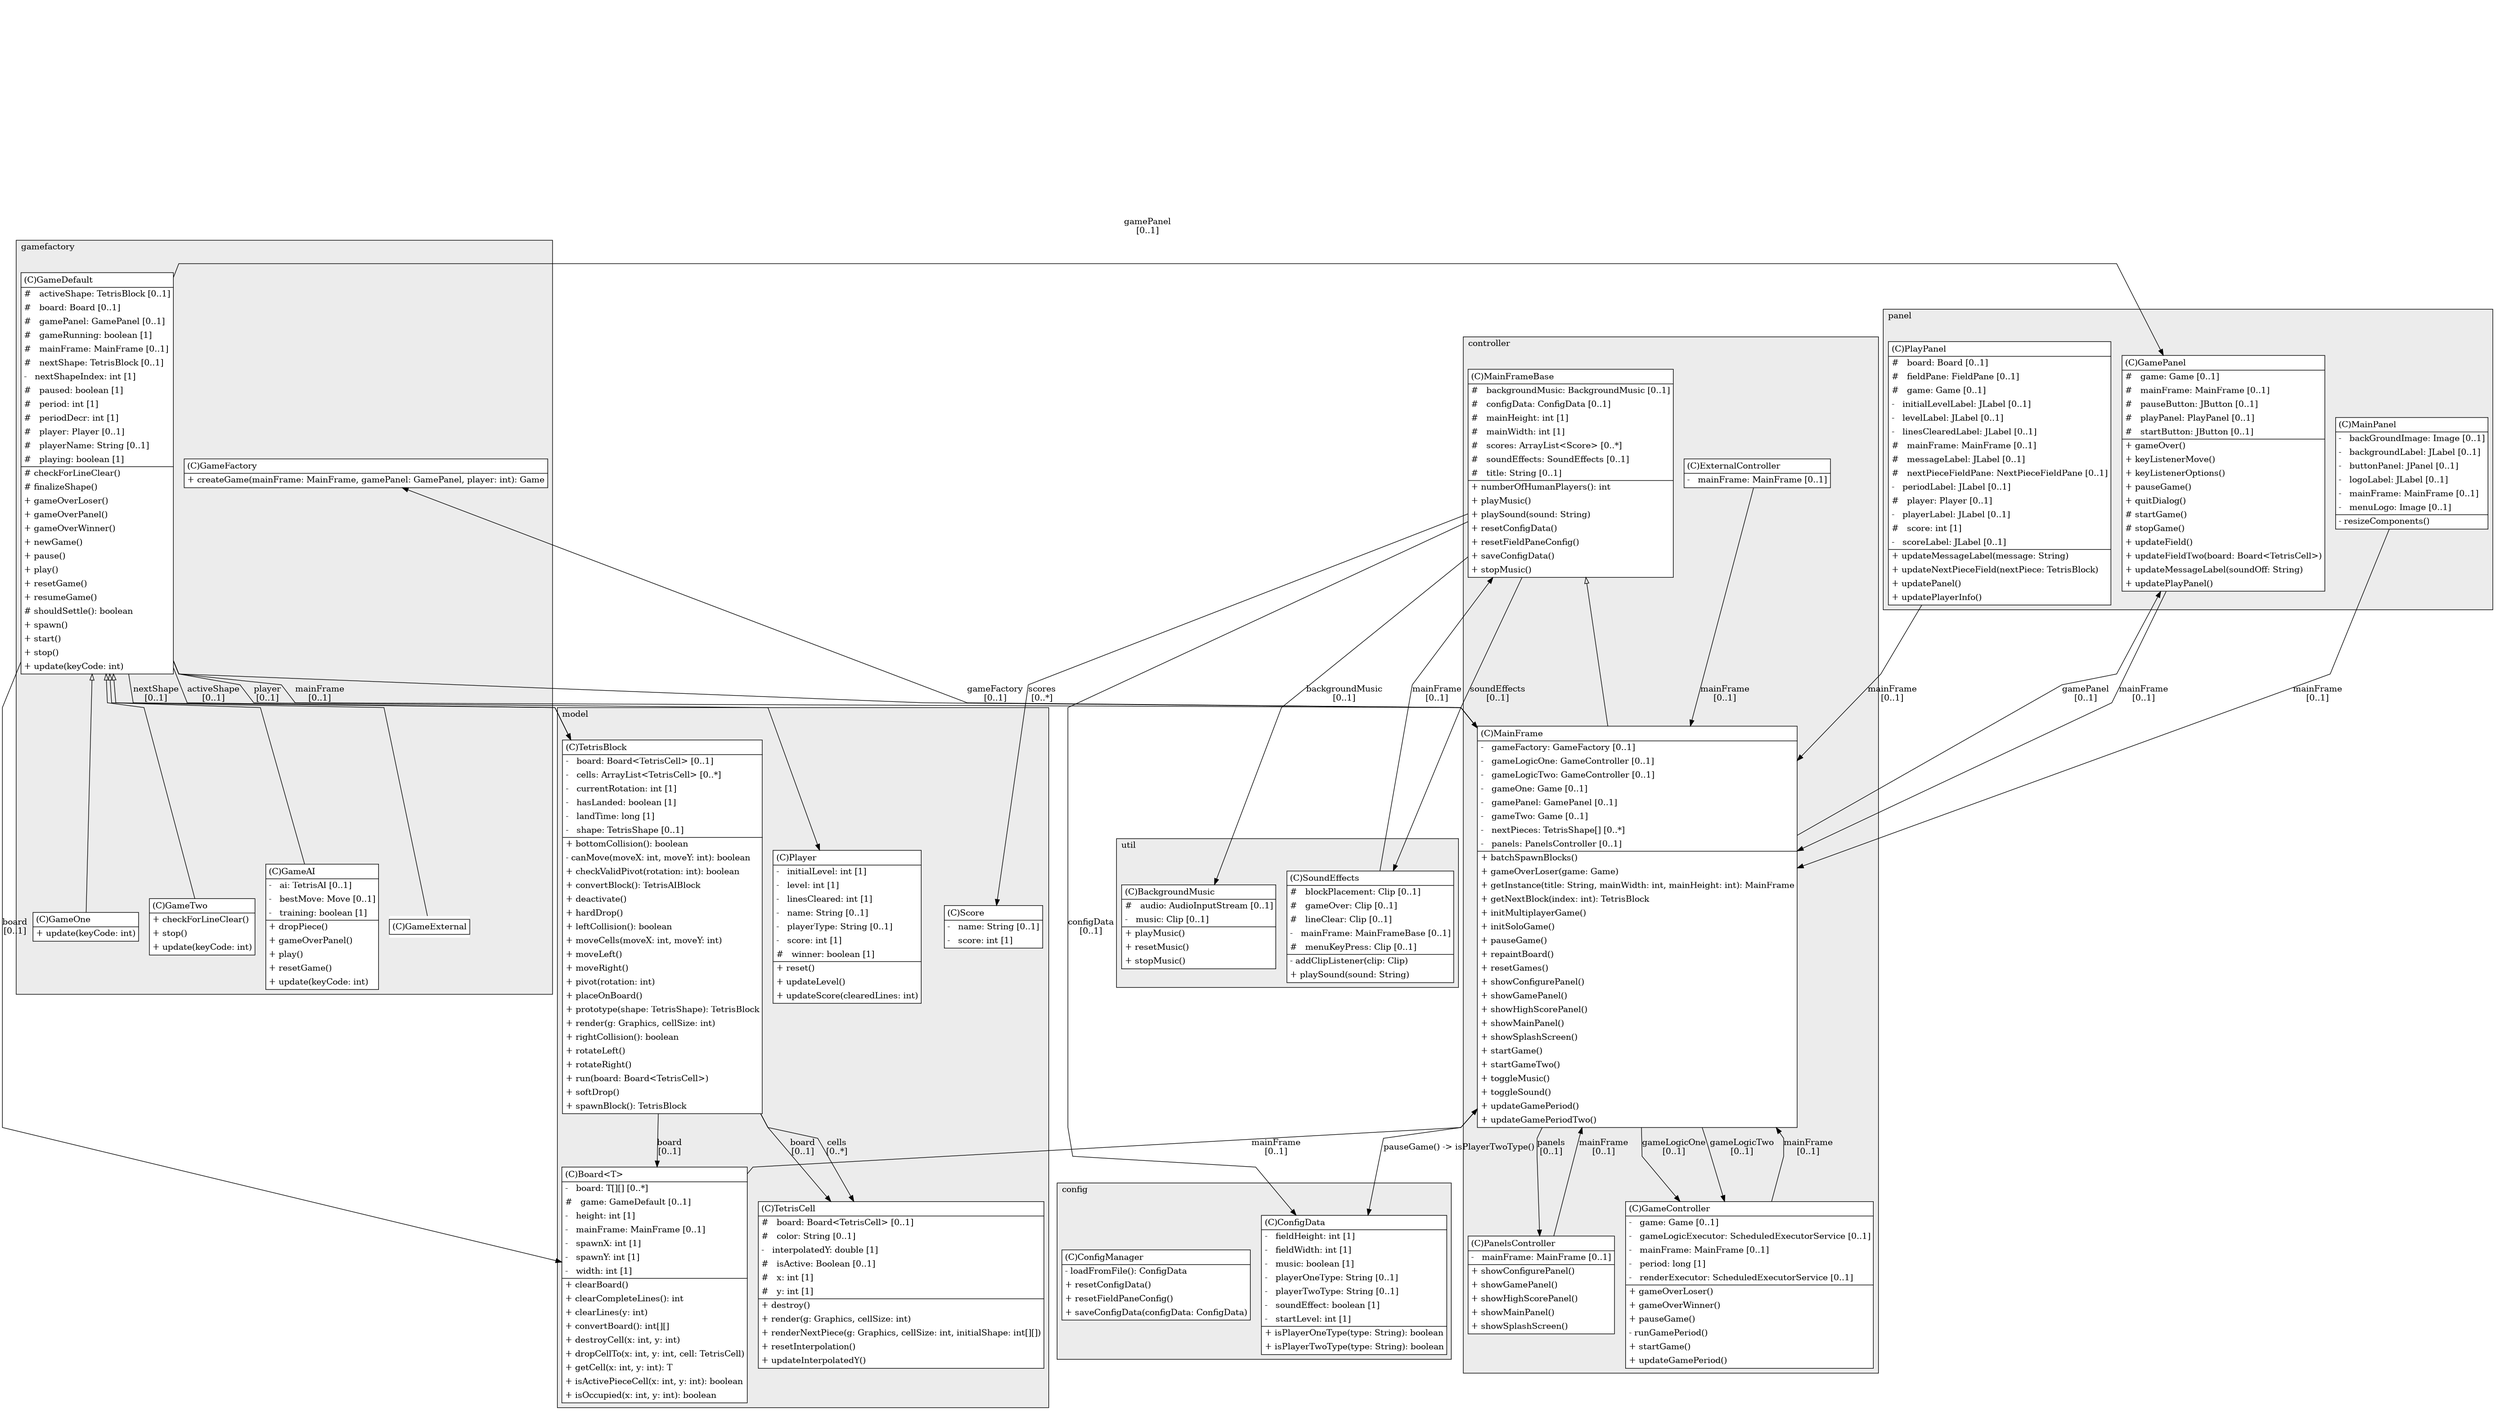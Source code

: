 @startuml

/' diagram meta data start
config=StructureConfiguration;
{
  "projectClassification": {
    "searchMode": "OpenProject", // OpenProject, AllProjects
    "includedProjects": "",
    "pathEndKeywords": "*.impl",
    "isClientPath": "",
    "isClientName": "",
    "isTestPath": "",
    "isTestName": "",
    "isMappingPath": "",
    "isMappingName": "",
    "isDataAccessPath": "",
    "isDataAccessName": "",
    "isDataStructurePath": "",
    "isDataStructureName": "",
    "isInterfaceStructuresPath": "",
    "isInterfaceStructuresName": "",
    "isEntryPointPath": "",
    "isEntryPointName": "",
    "treatFinalFieldsAsMandatory": false
  },
  "graphRestriction": {
    "classPackageExcludeFilter": "",
    "classPackageIncludeFilter": "",
    "classNameExcludeFilter": "",
    "classNameIncludeFilter": "",
    "methodNameExcludeFilter": "",
    "methodNameIncludeFilter": "",
    "removeByInheritance": "", // inheritance/annotation based filtering is done in a second step
    "removeByAnnotation": "",
    "removeByClassPackage": "", // cleanup the graph after inheritance/annotation based filtering is done
    "removeByClassName": "",
    "cutMappings": false,
    "cutEnum": true,
    "cutTests": true,
    "cutClient": true,
    "cutDataAccess": true,
    "cutInterfaceStructures": true,
    "cutDataStructures": true,
    "cutGetterAndSetter": true,
    "cutConstructors": true
  },
  "graphTraversal": {
    "forwardDepth": 3,
    "backwardDepth": 3,
    "classPackageExcludeFilter": "",
    "classPackageIncludeFilter": "",
    "classNameExcludeFilter": "",
    "classNameIncludeFilter": "",
    "methodNameExcludeFilter": "",
    "methodNameIncludeFilter": "",
    "hideMappings": false,
    "hideDataStructures": false,
    "hidePrivateMethods": true,
    "hideInterfaceCalls": true, // indirection: implementation -> interface (is hidden) -> implementation
    "onlyShowApplicationEntryPoints": false, // root node is included
    "useMethodCallsForStructureDiagram": "ForwardOnly" // ForwardOnly, BothDirections, No
  },
  "details": {
    "aggregation": "GroupByClass", // ByClass, GroupByClass, None
    "showClassGenericTypes": true,
    "showMethods": true,
    "showMethodParameterNames": true,
    "showMethodParameterTypes": true,
    "showMethodReturnType": true,
    "showPackageLevels": 2,
    "showDetailedClassStructure": true
  },
  "rootClass": "controller.MainFrame",
  "extensionCallbackMethod": "" // qualified.class.name#methodName - signature: public static String method(String)
}
diagram meta data end '/



digraph g {
    rankdir="TB"
    splines=polyline
    

'nodes 
subgraph cluster_104069929 { 
   	label=model
	labeljust=l
	fillcolor="#ececec"
	style=filled
   
   Board104069929[
	label=<<TABLE BORDER="1" CELLBORDER="0" CELLPADDING="4" CELLSPACING="0">
<TR><TD ALIGN="LEFT" >(C)Board&lt;T&gt;</TD></TR>
<HR/>
<TR><TD ALIGN="LEFT" >-   board: T[][] [0..*]</TD></TR>
<TR><TD ALIGN="LEFT" >#   game: GameDefault [0..1]</TD></TR>
<TR><TD ALIGN="LEFT" >-   height: int [1]</TD></TR>
<TR><TD ALIGN="LEFT" >-   mainFrame: MainFrame [0..1]</TD></TR>
<TR><TD ALIGN="LEFT" >-   spawnX: int [1]</TD></TR>
<TR><TD ALIGN="LEFT" >-   spawnY: int [1]</TD></TR>
<TR><TD ALIGN="LEFT" >-   width: int [1]</TD></TR>
<HR/>
<TR><TD ALIGN="LEFT" >+ clearBoard()</TD></TR>
<TR><TD ALIGN="LEFT" >+ clearCompleteLines(): int</TD></TR>
<TR><TD ALIGN="LEFT" >+ clearLines(y: int)</TD></TR>
<TR><TD ALIGN="LEFT" >+ convertBoard(): int[][]</TD></TR>
<TR><TD ALIGN="LEFT" >+ destroyCell(x: int, y: int)</TD></TR>
<TR><TD ALIGN="LEFT" >+ dropCellTo(x: int, y: int, cell: TetrisCell)</TD></TR>
<TR><TD ALIGN="LEFT" >+ getCell(x: int, y: int): T</TD></TR>
<TR><TD ALIGN="LEFT" >+ isActivePieceCell(x: int, y: int): boolean</TD></TR>
<TR><TD ALIGN="LEFT" >+ isOccupied(x: int, y: int): boolean</TD></TR>
</TABLE>>
	style=filled
	margin=0
	shape=plaintext
	fillcolor="#FFFFFF"
];

Player104069929[
	label=<<TABLE BORDER="1" CELLBORDER="0" CELLPADDING="4" CELLSPACING="0">
<TR><TD ALIGN="LEFT" >(C)Player</TD></TR>
<HR/>
<TR><TD ALIGN="LEFT" >-   initialLevel: int [1]</TD></TR>
<TR><TD ALIGN="LEFT" >-   level: int [1]</TD></TR>
<TR><TD ALIGN="LEFT" >-   linesCleared: int [1]</TD></TR>
<TR><TD ALIGN="LEFT" >-   name: String [0..1]</TD></TR>
<TR><TD ALIGN="LEFT" >-   playerType: String [0..1]</TD></TR>
<TR><TD ALIGN="LEFT" >-   score: int [1]</TD></TR>
<TR><TD ALIGN="LEFT" >#   winner: boolean [1]</TD></TR>
<HR/>
<TR><TD ALIGN="LEFT" >+ reset()</TD></TR>
<TR><TD ALIGN="LEFT" >+ updateLevel()</TD></TR>
<TR><TD ALIGN="LEFT" >+ updateScore(clearedLines: int)</TD></TR>
</TABLE>>
	style=filled
	margin=0
	shape=plaintext
	fillcolor="#FFFFFF"
];

Score104069929[
	label=<<TABLE BORDER="1" CELLBORDER="0" CELLPADDING="4" CELLSPACING="0">
<TR><TD ALIGN="LEFT" >(C)Score</TD></TR>
<HR/>
<TR><TD ALIGN="LEFT" >-   name: String [0..1]</TD></TR>
<TR><TD ALIGN="LEFT" >-   score: int [1]</TD></TR>
</TABLE>>
	style=filled
	margin=0
	shape=plaintext
	fillcolor="#FFFFFF"
];

TetrisBlock104069929[
	label=<<TABLE BORDER="1" CELLBORDER="0" CELLPADDING="4" CELLSPACING="0">
<TR><TD ALIGN="LEFT" >(C)TetrisBlock</TD></TR>
<HR/>
<TR><TD ALIGN="LEFT" >-   board: Board&lt;TetrisCell&gt; [0..1]</TD></TR>
<TR><TD ALIGN="LEFT" >-   cells: ArrayList&lt;TetrisCell&gt; [0..*]</TD></TR>
<TR><TD ALIGN="LEFT" >-   currentRotation: int [1]</TD></TR>
<TR><TD ALIGN="LEFT" >-   hasLanded: boolean [1]</TD></TR>
<TR><TD ALIGN="LEFT" >-   landTime: long [1]</TD></TR>
<TR><TD ALIGN="LEFT" >-   shape: TetrisShape [0..1]</TD></TR>
<HR/>
<TR><TD ALIGN="LEFT" >+ bottomCollision(): boolean</TD></TR>
<TR><TD ALIGN="LEFT" >- canMove(moveX: int, moveY: int): boolean</TD></TR>
<TR><TD ALIGN="LEFT" >+ checkValidPivot(rotation: int): boolean</TD></TR>
<TR><TD ALIGN="LEFT" >+ convertBlock(): TetrisAIBlock</TD></TR>
<TR><TD ALIGN="LEFT" >+ deactivate()</TD></TR>
<TR><TD ALIGN="LEFT" >+ hardDrop()</TD></TR>
<TR><TD ALIGN="LEFT" >+ leftCollision(): boolean</TD></TR>
<TR><TD ALIGN="LEFT" >+ moveCells(moveX: int, moveY: int)</TD></TR>
<TR><TD ALIGN="LEFT" >+ moveLeft()</TD></TR>
<TR><TD ALIGN="LEFT" >+ moveRight()</TD></TR>
<TR><TD ALIGN="LEFT" >+ pivot(rotation: int)</TD></TR>
<TR><TD ALIGN="LEFT" >+ placeOnBoard()</TD></TR>
<TR><TD ALIGN="LEFT" >+ prototype(shape: TetrisShape): TetrisBlock</TD></TR>
<TR><TD ALIGN="LEFT" >+ render(g: Graphics, cellSize: int)</TD></TR>
<TR><TD ALIGN="LEFT" >+ rightCollision(): boolean</TD></TR>
<TR><TD ALIGN="LEFT" >+ rotateLeft()</TD></TR>
<TR><TD ALIGN="LEFT" >+ rotateRight()</TD></TR>
<TR><TD ALIGN="LEFT" >+ run(board: Board&lt;TetrisCell&gt;)</TD></TR>
<TR><TD ALIGN="LEFT" >+ softDrop()</TD></TR>
<TR><TD ALIGN="LEFT" >+ spawnBlock(): TetrisBlock</TD></TR>
</TABLE>>
	style=filled
	margin=0
	shape=plaintext
	fillcolor="#FFFFFF"
];

TetrisCell104069929[
	label=<<TABLE BORDER="1" CELLBORDER="0" CELLPADDING="4" CELLSPACING="0">
<TR><TD ALIGN="LEFT" >(C)TetrisCell</TD></TR>
<HR/>
<TR><TD ALIGN="LEFT" >#   board: Board&lt;TetrisCell&gt; [0..1]</TD></TR>
<TR><TD ALIGN="LEFT" >#   color: String [0..1]</TD></TR>
<TR><TD ALIGN="LEFT" >-   interpolatedY: double [1]</TD></TR>
<TR><TD ALIGN="LEFT" >#   isActive: Boolean [0..1]</TD></TR>
<TR><TD ALIGN="LEFT" >#   x: int [1]</TD></TR>
<TR><TD ALIGN="LEFT" >#   y: int [1]</TD></TR>
<HR/>
<TR><TD ALIGN="LEFT" >+ destroy()</TD></TR>
<TR><TD ALIGN="LEFT" >+ render(g: Graphics, cellSize: int)</TD></TR>
<TR><TD ALIGN="LEFT" >+ renderNextPiece(g: Graphics, cellSize: int, initialShape: int[][])</TD></TR>
<TR><TD ALIGN="LEFT" >+ resetInterpolation()</TD></TR>
<TR><TD ALIGN="LEFT" >+ updateInterpolatedY()</TD></TR>
</TABLE>>
	style=filled
	margin=0
	shape=plaintext
	fillcolor="#FFFFFF"
];
} 

subgraph cluster_106433028 { 
   	label=panel
	labeljust=l
	fillcolor="#ececec"
	style=filled
   
   GamePanel1369366907[
	label=<<TABLE BORDER="1" CELLBORDER="0" CELLPADDING="4" CELLSPACING="0">
<TR><TD ALIGN="LEFT" >(C)GamePanel</TD></TR>
<HR/>
<TR><TD ALIGN="LEFT" >#   game: Game [0..1]</TD></TR>
<TR><TD ALIGN="LEFT" >#   mainFrame: MainFrame [0..1]</TD></TR>
<TR><TD ALIGN="LEFT" >#   pauseButton: JButton [0..1]</TD></TR>
<TR><TD ALIGN="LEFT" >#   playPanel: PlayPanel [0..1]</TD></TR>
<TR><TD ALIGN="LEFT" >#   startButton: JButton [0..1]</TD></TR>
<HR/>
<TR><TD ALIGN="LEFT" >+ gameOver()</TD></TR>
<TR><TD ALIGN="LEFT" >+ keyListenerMove()</TD></TR>
<TR><TD ALIGN="LEFT" >+ keyListenerOptions()</TD></TR>
<TR><TD ALIGN="LEFT" >+ pauseGame()</TD></TR>
<TR><TD ALIGN="LEFT" >+ quitDialog()</TD></TR>
<TR><TD ALIGN="LEFT" ># startGame()</TD></TR>
<TR><TD ALIGN="LEFT" ># stopGame()</TD></TR>
<TR><TD ALIGN="LEFT" >+ updateField()</TD></TR>
<TR><TD ALIGN="LEFT" >+ updateFieldTwo(board: Board&lt;TetrisCell&gt;)</TD></TR>
<TR><TD ALIGN="LEFT" >+ updateMessageLabel(soundOff: String)</TD></TR>
<TR><TD ALIGN="LEFT" >+ updatePlayPanel()</TD></TR>
</TABLE>>
	style=filled
	margin=0
	shape=plaintext
	fillcolor="#FFFFFF"
];

MainPanel1369366907[
	label=<<TABLE BORDER="1" CELLBORDER="0" CELLPADDING="4" CELLSPACING="0">
<TR><TD ALIGN="LEFT" >(C)MainPanel</TD></TR>
<HR/>
<TR><TD ALIGN="LEFT" >-   backGroundImage: Image [0..1]</TD></TR>
<TR><TD ALIGN="LEFT" >-   backgroundLabel: JLabel [0..1]</TD></TR>
<TR><TD ALIGN="LEFT" >-   buttonPanel: JPanel [0..1]</TD></TR>
<TR><TD ALIGN="LEFT" >-   logoLabel: JLabel [0..1]</TD></TR>
<TR><TD ALIGN="LEFT" >-   mainFrame: MainFrame [0..1]</TD></TR>
<TR><TD ALIGN="LEFT" >-   menuLogo: Image [0..1]</TD></TR>
<HR/>
<TR><TD ALIGN="LEFT" >- resizeComponents()</TD></TR>
</TABLE>>
	style=filled
	margin=0
	shape=plaintext
	fillcolor="#FFFFFF"
];

PlayPanel1369366907[
	label=<<TABLE BORDER="1" CELLBORDER="0" CELLPADDING="4" CELLSPACING="0">
<TR><TD ALIGN="LEFT" >(C)PlayPanel</TD></TR>
<HR/>
<TR><TD ALIGN="LEFT" >#   board: Board [0..1]</TD></TR>
<TR><TD ALIGN="LEFT" >#   fieldPane: FieldPane [0..1]</TD></TR>
<TR><TD ALIGN="LEFT" >#   game: Game [0..1]</TD></TR>
<TR><TD ALIGN="LEFT" >-   initialLevelLabel: JLabel [0..1]</TD></TR>
<TR><TD ALIGN="LEFT" >-   levelLabel: JLabel [0..1]</TD></TR>
<TR><TD ALIGN="LEFT" >-   linesClearedLabel: JLabel [0..1]</TD></TR>
<TR><TD ALIGN="LEFT" >#   mainFrame: MainFrame [0..1]</TD></TR>
<TR><TD ALIGN="LEFT" >#   messageLabel: JLabel [0..1]</TD></TR>
<TR><TD ALIGN="LEFT" >#   nextPieceFieldPane: NextPieceFieldPane [0..1]</TD></TR>
<TR><TD ALIGN="LEFT" >-   periodLabel: JLabel [0..1]</TD></TR>
<TR><TD ALIGN="LEFT" >#   player: Player [0..1]</TD></TR>
<TR><TD ALIGN="LEFT" >-   playerLabel: JLabel [0..1]</TD></TR>
<TR><TD ALIGN="LEFT" >#   score: int [1]</TD></TR>
<TR><TD ALIGN="LEFT" >-   scoreLabel: JLabel [0..1]</TD></TR>
<HR/>
<TR><TD ALIGN="LEFT" >+ updateMessageLabel(message: String)</TD></TR>
<TR><TD ALIGN="LEFT" >+ updateNextPieceField(nextPiece: TetrisBlock)</TD></TR>
<TR><TD ALIGN="LEFT" >+ updatePanel()</TD></TR>
<TR><TD ALIGN="LEFT" >+ updatePlayerInfo()</TD></TR>
</TABLE>>
	style=filled
	margin=0
	shape=plaintext
	fillcolor="#FFFFFF"
];
} 

subgraph cluster_1354792126 { 
   	label=config
	labeljust=l
	fillcolor="#ececec"
	style=filled
   
   ConfigData1354792126[
	label=<<TABLE BORDER="1" CELLBORDER="0" CELLPADDING="4" CELLSPACING="0">
<TR><TD ALIGN="LEFT" >(C)ConfigData</TD></TR>
<HR/>
<TR><TD ALIGN="LEFT" >-   fieldHeight: int [1]</TD></TR>
<TR><TD ALIGN="LEFT" >-   fieldWidth: int [1]</TD></TR>
<TR><TD ALIGN="LEFT" >-   music: boolean [1]</TD></TR>
<TR><TD ALIGN="LEFT" >-   playerOneType: String [0..1]</TD></TR>
<TR><TD ALIGN="LEFT" >-   playerTwoType: String [0..1]</TD></TR>
<TR><TD ALIGN="LEFT" >-   soundEffect: boolean [1]</TD></TR>
<TR><TD ALIGN="LEFT" >-   startLevel: int [1]</TD></TR>
<HR/>
<TR><TD ALIGN="LEFT" >+ isPlayerOneType(type: String): boolean</TD></TR>
<TR><TD ALIGN="LEFT" >+ isPlayerTwoType(type: String): boolean</TD></TR>
</TABLE>>
	style=filled
	margin=0
	shape=plaintext
	fillcolor="#FFFFFF"
];

ConfigManager1354792126[
	label=<<TABLE BORDER="1" CELLBORDER="0" CELLPADDING="4" CELLSPACING="0">
<TR><TD ALIGN="LEFT" >(C)ConfigManager</TD></TR>
<HR/>
<TR><TD ALIGN="LEFT" >- loadFromFile(): ConfigData</TD></TR>
<TR><TD ALIGN="LEFT" >+ resetConfigData()</TD></TR>
<TR><TD ALIGN="LEFT" >+ resetFieldPaneConfig()</TD></TR>
<TR><TD ALIGN="LEFT" >+ saveConfigData(configData: ConfigData)</TD></TR>
</TABLE>>
	style=filled
	margin=0
	shape=plaintext
	fillcolor="#FFFFFF"
];
} 

subgraph cluster_1404891352 { 
   	label=gamefactory
	labeljust=l
	fillcolor="#ececec"
	style=filled
   
   GameAI1313329773[
	label=<<TABLE BORDER="1" CELLBORDER="0" CELLPADDING="4" CELLSPACING="0">
<TR><TD ALIGN="LEFT" >(C)GameAI</TD></TR>
<HR/>
<TR><TD ALIGN="LEFT" >-   ai: TetrisAI [0..1]</TD></TR>
<TR><TD ALIGN="LEFT" >-   bestMove: Move [0..1]</TD></TR>
<TR><TD ALIGN="LEFT" >-   training: boolean [1]</TD></TR>
<HR/>
<TR><TD ALIGN="LEFT" >+ dropPiece()</TD></TR>
<TR><TD ALIGN="LEFT" >+ gameOverPanel()</TD></TR>
<TR><TD ALIGN="LEFT" >+ play()</TD></TR>
<TR><TD ALIGN="LEFT" >+ resetGame()</TD></TR>
<TR><TD ALIGN="LEFT" >+ update(keyCode: int)</TD></TR>
</TABLE>>
	style=filled
	margin=0
	shape=plaintext
	fillcolor="#FFFFFF"
];

GameDefault1313329773[
	label=<<TABLE BORDER="1" CELLBORDER="0" CELLPADDING="4" CELLSPACING="0">
<TR><TD ALIGN="LEFT" >(C)GameDefault</TD></TR>
<HR/>
<TR><TD ALIGN="LEFT" >#   activeShape: TetrisBlock [0..1]</TD></TR>
<TR><TD ALIGN="LEFT" >#   board: Board [0..1]</TD></TR>
<TR><TD ALIGN="LEFT" >#   gamePanel: GamePanel [0..1]</TD></TR>
<TR><TD ALIGN="LEFT" >#   gameRunning: boolean [1]</TD></TR>
<TR><TD ALIGN="LEFT" >#   mainFrame: MainFrame [0..1]</TD></TR>
<TR><TD ALIGN="LEFT" >#   nextShape: TetrisBlock [0..1]</TD></TR>
<TR><TD ALIGN="LEFT" >-   nextShapeIndex: int [1]</TD></TR>
<TR><TD ALIGN="LEFT" >#   paused: boolean [1]</TD></TR>
<TR><TD ALIGN="LEFT" >#   period: int [1]</TD></TR>
<TR><TD ALIGN="LEFT" >#   periodDecr: int [1]</TD></TR>
<TR><TD ALIGN="LEFT" >#   player: Player [0..1]</TD></TR>
<TR><TD ALIGN="LEFT" >#   playerName: String [0..1]</TD></TR>
<TR><TD ALIGN="LEFT" >#   playing: boolean [1]</TD></TR>
<HR/>
<TR><TD ALIGN="LEFT" ># checkForLineClear()</TD></TR>
<TR><TD ALIGN="LEFT" ># finalizeShape()</TD></TR>
<TR><TD ALIGN="LEFT" >+ gameOverLoser()</TD></TR>
<TR><TD ALIGN="LEFT" >+ gameOverPanel()</TD></TR>
<TR><TD ALIGN="LEFT" >+ gameOverWinner()</TD></TR>
<TR><TD ALIGN="LEFT" >+ newGame()</TD></TR>
<TR><TD ALIGN="LEFT" >+ pause()</TD></TR>
<TR><TD ALIGN="LEFT" >+ play()</TD></TR>
<TR><TD ALIGN="LEFT" >+ resetGame()</TD></TR>
<TR><TD ALIGN="LEFT" >+ resumeGame()</TD></TR>
<TR><TD ALIGN="LEFT" ># shouldSettle(): boolean</TD></TR>
<TR><TD ALIGN="LEFT" >+ spawn()</TD></TR>
<TR><TD ALIGN="LEFT" >+ start()</TD></TR>
<TR><TD ALIGN="LEFT" >+ stop()</TD></TR>
<TR><TD ALIGN="LEFT" >+ update(keyCode: int)</TD></TR>
</TABLE>>
	style=filled
	margin=0
	shape=plaintext
	fillcolor="#FFFFFF"
];

GameExternal1313329773[
	label=<<TABLE BORDER="1" CELLBORDER="0" CELLPADDING="4" CELLSPACING="0">
<TR><TD ALIGN="LEFT" >(C)GameExternal</TD></TR>
</TABLE>>
	style=filled
	margin=0
	shape=plaintext
	fillcolor="#FFFFFF"
];

GameFactory1313329773[
	label=<<TABLE BORDER="1" CELLBORDER="0" CELLPADDING="4" CELLSPACING="0">
<TR><TD ALIGN="LEFT" >(C)GameFactory</TD></TR>
<HR/>
<TR><TD ALIGN="LEFT" >+ createGame(mainFrame: MainFrame, gamePanel: GamePanel, player: int): Game</TD></TR>
</TABLE>>
	style=filled
	margin=0
	shape=plaintext
	fillcolor="#FFFFFF"
];

GameOne1313329773[
	label=<<TABLE BORDER="1" CELLBORDER="0" CELLPADDING="4" CELLSPACING="0">
<TR><TD ALIGN="LEFT" >(C)GameOne</TD></TR>
<HR/>
<TR><TD ALIGN="LEFT" >+ update(keyCode: int)</TD></TR>
</TABLE>>
	style=filled
	margin=0
	shape=plaintext
	fillcolor="#FFFFFF"
];

GameTwo1313329773[
	label=<<TABLE BORDER="1" CELLBORDER="0" CELLPADDING="4" CELLSPACING="0">
<TR><TD ALIGN="LEFT" >(C)GameTwo</TD></TR>
<HR/>
<TR><TD ALIGN="LEFT" >+ checkForLineClear()</TD></TR>
<TR><TD ALIGN="LEFT" >+ stop()</TD></TR>
<TR><TD ALIGN="LEFT" >+ update(keyCode: int)</TD></TR>
</TABLE>>
	style=filled
	margin=0
	shape=plaintext
	fillcolor="#FFFFFF"
];
} 

subgraph cluster_3600386 { 
   	label=util
	labeljust=l
	fillcolor="#ececec"
	style=filled
   
   BackgroundMusic3600386[
	label=<<TABLE BORDER="1" CELLBORDER="0" CELLPADDING="4" CELLSPACING="0">
<TR><TD ALIGN="LEFT" >(C)BackgroundMusic</TD></TR>
<HR/>
<TR><TD ALIGN="LEFT" >#   audio: AudioInputStream [0..1]</TD></TR>
<TR><TD ALIGN="LEFT" >-   music: Clip [0..1]</TD></TR>
<HR/>
<TR><TD ALIGN="LEFT" >+ playMusic()</TD></TR>
<TR><TD ALIGN="LEFT" >+ resetMusic()</TD></TR>
<TR><TD ALIGN="LEFT" >+ stopMusic()</TD></TR>
</TABLE>>
	style=filled
	margin=0
	shape=plaintext
	fillcolor="#FFFFFF"
];

SoundEffects3600386[
	label=<<TABLE BORDER="1" CELLBORDER="0" CELLPADDING="4" CELLSPACING="0">
<TR><TD ALIGN="LEFT" >(C)SoundEffects</TD></TR>
<HR/>
<TR><TD ALIGN="LEFT" >#   blockPlacement: Clip [0..1]</TD></TR>
<TR><TD ALIGN="LEFT" >#   gameOver: Clip [0..1]</TD></TR>
<TR><TD ALIGN="LEFT" >#   lineClear: Clip [0..1]</TD></TR>
<TR><TD ALIGN="LEFT" >-   mainFrame: MainFrameBase [0..1]</TD></TR>
<TR><TD ALIGN="LEFT" >#   menuKeyPress: Clip [0..1]</TD></TR>
<HR/>
<TR><TD ALIGN="LEFT" >- addClipListener(clip: Clip)</TD></TR>
<TR><TD ALIGN="LEFT" >+ playSound(sound: String)</TD></TR>
</TABLE>>
	style=filled
	margin=0
	shape=plaintext
	fillcolor="#FFFFFF"
];
} 

subgraph cluster_637428636 { 
   	label=controller
	labeljust=l
	fillcolor="#ececec"
	style=filled
   
   ExternalController637428636[
	label=<<TABLE BORDER="1" CELLBORDER="0" CELLPADDING="4" CELLSPACING="0">
<TR><TD ALIGN="LEFT" >(C)ExternalController</TD></TR>
<HR/>
<TR><TD ALIGN="LEFT" >-   mainFrame: MainFrame [0..1]</TD></TR>
</TABLE>>
	style=filled
	margin=0
	shape=plaintext
	fillcolor="#FFFFFF"
];

GameController637428636[
	label=<<TABLE BORDER="1" CELLBORDER="0" CELLPADDING="4" CELLSPACING="0">
<TR><TD ALIGN="LEFT" >(C)GameController</TD></TR>
<HR/>
<TR><TD ALIGN="LEFT" >-   game: Game [0..1]</TD></TR>
<TR><TD ALIGN="LEFT" >-   gameLogicExecutor: ScheduledExecutorService [0..1]</TD></TR>
<TR><TD ALIGN="LEFT" >-   mainFrame: MainFrame [0..1]</TD></TR>
<TR><TD ALIGN="LEFT" >-   period: long [1]</TD></TR>
<TR><TD ALIGN="LEFT" >-   renderExecutor: ScheduledExecutorService [0..1]</TD></TR>
<HR/>
<TR><TD ALIGN="LEFT" >+ gameOverLoser()</TD></TR>
<TR><TD ALIGN="LEFT" >+ gameOverWinner()</TD></TR>
<TR><TD ALIGN="LEFT" >+ pauseGame()</TD></TR>
<TR><TD ALIGN="LEFT" >- runGamePeriod()</TD></TR>
<TR><TD ALIGN="LEFT" >+ startGame()</TD></TR>
<TR><TD ALIGN="LEFT" >+ updateGamePeriod()</TD></TR>
</TABLE>>
	style=filled
	margin=0
	shape=plaintext
	fillcolor="#FFFFFF"
];

MainFrame637428636[
	label=<<TABLE BORDER="1" CELLBORDER="0" CELLPADDING="4" CELLSPACING="0">
<TR><TD ALIGN="LEFT" >(C)MainFrame</TD></TR>
<HR/>
<TR><TD ALIGN="LEFT" >-   gameFactory: GameFactory [0..1]</TD></TR>
<TR><TD ALIGN="LEFT" >-   gameLogicOne: GameController [0..1]</TD></TR>
<TR><TD ALIGN="LEFT" >-   gameLogicTwo: GameController [0..1]</TD></TR>
<TR><TD ALIGN="LEFT" >-   gameOne: Game [0..1]</TD></TR>
<TR><TD ALIGN="LEFT" >-   gamePanel: GamePanel [0..1]</TD></TR>
<TR><TD ALIGN="LEFT" >-   gameTwo: Game [0..1]</TD></TR>
<TR><TD ALIGN="LEFT" >-   nextPieces: TetrisShape[] [0..*]</TD></TR>
<TR><TD ALIGN="LEFT" >-   panels: PanelsController [0..1]</TD></TR>
<HR/>
<TR><TD ALIGN="LEFT" >+ batchSpawnBlocks()</TD></TR>
<TR><TD ALIGN="LEFT" >+ gameOverLoser(game: Game)</TD></TR>
<TR><TD ALIGN="LEFT" >+ getInstance(title: String, mainWidth: int, mainHeight: int): MainFrame</TD></TR>
<TR><TD ALIGN="LEFT" >+ getNextBlock(index: int): TetrisBlock</TD></TR>
<TR><TD ALIGN="LEFT" >+ initMultiplayerGame()</TD></TR>
<TR><TD ALIGN="LEFT" >+ initSoloGame()</TD></TR>
<TR><TD ALIGN="LEFT" >+ pauseGame()</TD></TR>
<TR><TD ALIGN="LEFT" >+ repaintBoard()</TD></TR>
<TR><TD ALIGN="LEFT" >+ resetGames()</TD></TR>
<TR><TD ALIGN="LEFT" >+ showConfigurePanel()</TD></TR>
<TR><TD ALIGN="LEFT" >+ showGamePanel()</TD></TR>
<TR><TD ALIGN="LEFT" >+ showHighScorePanel()</TD></TR>
<TR><TD ALIGN="LEFT" >+ showMainPanel()</TD></TR>
<TR><TD ALIGN="LEFT" >+ showSplashScreen()</TD></TR>
<TR><TD ALIGN="LEFT" >+ startGame()</TD></TR>
<TR><TD ALIGN="LEFT" >+ startGameTwo()</TD></TR>
<TR><TD ALIGN="LEFT" >+ toggleMusic()</TD></TR>
<TR><TD ALIGN="LEFT" >+ toggleSound()</TD></TR>
<TR><TD ALIGN="LEFT" >+ updateGamePeriod()</TD></TR>
<TR><TD ALIGN="LEFT" >+ updateGamePeriodTwo()</TD></TR>
</TABLE>>
	style=filled
	margin=0
	shape=plaintext
	fillcolor="#FFFFFF"
];

MainFrameBase637428636[
	label=<<TABLE BORDER="1" CELLBORDER="0" CELLPADDING="4" CELLSPACING="0">
<TR><TD ALIGN="LEFT" >(C)MainFrameBase</TD></TR>
<HR/>
<TR><TD ALIGN="LEFT" >#   backgroundMusic: BackgroundMusic [0..1]</TD></TR>
<TR><TD ALIGN="LEFT" >#   configData: ConfigData [0..1]</TD></TR>
<TR><TD ALIGN="LEFT" >#   mainHeight: int [1]</TD></TR>
<TR><TD ALIGN="LEFT" >#   mainWidth: int [1]</TD></TR>
<TR><TD ALIGN="LEFT" >#   scores: ArrayList&lt;Score&gt; [0..*]</TD></TR>
<TR><TD ALIGN="LEFT" >#   soundEffects: SoundEffects [0..1]</TD></TR>
<TR><TD ALIGN="LEFT" >#   title: String [0..1]</TD></TR>
<HR/>
<TR><TD ALIGN="LEFT" >+ numberOfHumanPlayers(): int</TD></TR>
<TR><TD ALIGN="LEFT" >+ playMusic()</TD></TR>
<TR><TD ALIGN="LEFT" >+ playSound(sound: String)</TD></TR>
<TR><TD ALIGN="LEFT" >+ resetConfigData()</TD></TR>
<TR><TD ALIGN="LEFT" >+ resetFieldPaneConfig()</TD></TR>
<TR><TD ALIGN="LEFT" >+ saveConfigData()</TD></TR>
<TR><TD ALIGN="LEFT" >+ stopMusic()</TD></TR>
</TABLE>>
	style=filled
	margin=0
	shape=plaintext
	fillcolor="#FFFFFF"
];

PanelsController637428636[
	label=<<TABLE BORDER="1" CELLBORDER="0" CELLPADDING="4" CELLSPACING="0">
<TR><TD ALIGN="LEFT" >(C)PanelsController</TD></TR>
<HR/>
<TR><TD ALIGN="LEFT" >-   mainFrame: MainFrame [0..1]</TD></TR>
<HR/>
<TR><TD ALIGN="LEFT" >+ showConfigurePanel()</TD></TR>
<TR><TD ALIGN="LEFT" >+ showGamePanel()</TD></TR>
<TR><TD ALIGN="LEFT" >+ showHighScorePanel()</TD></TR>
<TR><TD ALIGN="LEFT" >+ showMainPanel()</TD></TR>
<TR><TD ALIGN="LEFT" >+ showSplashScreen()</TD></TR>
</TABLE>>
	style=filled
	margin=0
	shape=plaintext
	fillcolor="#FFFFFF"
];
} 

'edges    
Board104069929 -> MainFrame637428636[label="mainFrame
[0..1]"];
ExternalController637428636 -> MainFrame637428636[label="mainFrame
[0..1]"];
GameController637428636 -> MainFrame637428636[label="mainFrame
[0..1]"];
GameDefault1313329773 -> Board104069929[label="board
[0..1]"];
GameDefault1313329773 -> GameAI1313329773[arrowhead=none, arrowtail=empty, dir=both];
GameDefault1313329773 -> GameExternal1313329773[arrowhead=none, arrowtail=empty, dir=both];
GameDefault1313329773 -> GameOne1313329773[arrowhead=none, arrowtail=empty, dir=both];
GameDefault1313329773 -> GamePanel1369366907[label="gamePanel
[0..1]"];
GameDefault1313329773 -> GameTwo1313329773[arrowhead=none, arrowtail=empty, dir=both];
GameDefault1313329773 -> MainFrame637428636[label="mainFrame
[0..1]"];
GameDefault1313329773 -> Player104069929[label="player
[0..1]"];
GameDefault1313329773 -> TetrisBlock104069929[label="activeShape
[0..1]"];
GameDefault1313329773 -> TetrisBlock104069929[label="nextShape
[0..1]"];
GamePanel1369366907 -> MainFrame637428636[label="mainFrame
[0..1]"];
MainFrame637428636 -> ConfigData1354792126[label="pauseGame() -> isPlayerTwoType()"];
MainFrame637428636 -> GameController637428636[label="gameLogicOne
[0..1]"];
MainFrame637428636 -> GameController637428636[label="gameLogicTwo
[0..1]"];
MainFrame637428636 -> GameDefault1313329773[arrowhead=none];
MainFrame637428636 -> GameFactory1313329773[label="gameFactory
[0..1]"];
MainFrame637428636 -> GamePanel1369366907[label="gamePanel
[0..1]"];
MainFrame637428636 -> PanelsController637428636[label="panels
[0..1]"];
MainFrameBase637428636 -> BackgroundMusic3600386[label="backgroundMusic
[0..1]"];
MainFrameBase637428636 -> ConfigData1354792126[label="configData
[0..1]"];
MainFrameBase637428636 -> MainFrame637428636[arrowhead=none, arrowtail=empty, dir=both];
MainFrameBase637428636 -> Score104069929[label="scores
[0..*]"];
MainFrameBase637428636 -> SoundEffects3600386[label="soundEffects
[0..1]"];
MainPanel1369366907 -> MainFrame637428636[label="mainFrame
[0..1]"];
PanelsController637428636 -> MainFrame637428636[label="mainFrame
[0..1]"];
PlayPanel1369366907 -> MainFrame637428636[label="mainFrame
[0..1]"];
SoundEffects3600386 -> MainFrameBase637428636[label="mainFrame
[0..1]"];
TetrisBlock104069929 -> Board104069929[label="board
[0..1]"];
TetrisBlock104069929 -> TetrisCell104069929[label="board
[0..1]"];
TetrisBlock104069929 -> TetrisCell104069929[label="cells
[0..*]"];
    
}
@enduml